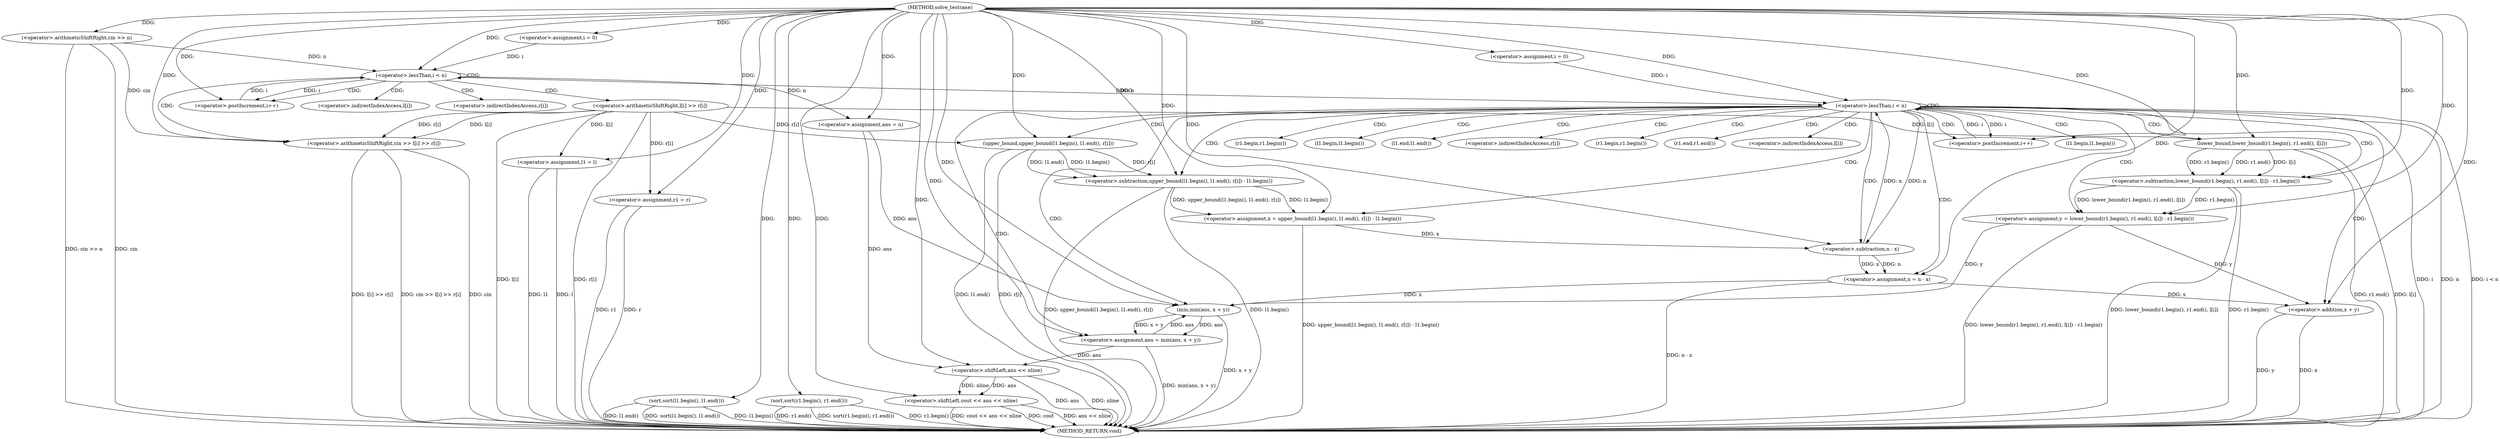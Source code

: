 digraph "solve_testcase" {  
"1000222" [label = "(METHOD,solve_testcase)" ]
"1000318" [label = "(METHOD_RETURN,void)" ]
"1000225" [label = "(<operator>.arithmeticShiftRight,cin >> n)" ]
"1000252" [label = "(<operator>.assignment,l1 = l)" ]
"1000255" [label = "(<operator>.assignment,r1 = r)" ]
"1000258" [label = "(sort,sort(l1.begin(), l1.end()))" ]
"1000261" [label = "(sort,sort(r1.begin(), r1.end()))" ]
"1000265" [label = "(<operator>.assignment,ans = n)" ]
"1000313" [label = "(<operator>.shiftLeft,cout << ans << nline)" ]
"1000232" [label = "(<operator>.assignment,i = 0)" ]
"1000235" [label = "(<operator>.lessThan,i < n)" ]
"1000238" [label = "(<operator>.postIncrement,i++)" ]
"1000270" [label = "(<operator>.assignment,i = 0)" ]
"1000273" [label = "(<operator>.lessThan,i < n)" ]
"1000276" [label = "(<operator>.postIncrement,i++)" ]
"1000241" [label = "(<operator>.arithmeticShiftRight,cin >> l[i] >> r[i])" ]
"1000280" [label = "(<operator>.assignment,x = upper_bound(l1.begin(), l1.end(), r[i]) - l1.begin())" ]
"1000290" [label = "(<operator>.assignment,x = n - x)" ]
"1000296" [label = "(<operator>.assignment,y = lower_bound(r1.begin(), r1.end(), l[i]) - r1.begin())" ]
"1000306" [label = "(<operator>.assignment,ans = min(ans, x + y))" ]
"1000315" [label = "(<operator>.shiftLeft,ans << nline)" ]
"1000243" [label = "(<operator>.arithmeticShiftRight,l[i] >> r[i])" ]
"1000282" [label = "(<operator>.subtraction,upper_bound(l1.begin(), l1.end(), r[i]) - l1.begin())" ]
"1000292" [label = "(<operator>.subtraction,n - x)" ]
"1000298" [label = "(<operator>.subtraction,lower_bound(r1.begin(), r1.end(), l[i]) - r1.begin())" ]
"1000308" [label = "(min,min(ans, x + y))" ]
"1000283" [label = "(upper_bound,upper_bound(l1.begin(), l1.end(), r[i]))" ]
"1000299" [label = "(lower_bound,lower_bound(r1.begin(), r1.end(), l[i]))" ]
"1000310" [label = "(<operator>.addition,x + y)" ]
"1000244" [label = "(<operator>.indirectIndexAccess,l[i])" ]
"1000247" [label = "(<operator>.indirectIndexAccess,r[i])" ]
"1000289" [label = "(l1.begin,l1.begin())" ]
"1000305" [label = "(r1.begin,r1.begin())" ]
"1000284" [label = "(l1.begin,l1.begin())" ]
"1000285" [label = "(l1.end,l1.end())" ]
"1000286" [label = "(<operator>.indirectIndexAccess,r[i])" ]
"1000300" [label = "(r1.begin,r1.begin())" ]
"1000301" [label = "(r1.end,r1.end())" ]
"1000302" [label = "(<operator>.indirectIndexAccess,l[i])" ]
  "1000225" -> "1000318"  [ label = "DDG: cin"] 
  "1000225" -> "1000318"  [ label = "DDG: cin >> n"] 
  "1000252" -> "1000318"  [ label = "DDG: l1"] 
  "1000252" -> "1000318"  [ label = "DDG: l"] 
  "1000255" -> "1000318"  [ label = "DDG: r1"] 
  "1000255" -> "1000318"  [ label = "DDG: r"] 
  "1000258" -> "1000318"  [ label = "DDG: l1.begin()"] 
  "1000258" -> "1000318"  [ label = "DDG: l1.end()"] 
  "1000258" -> "1000318"  [ label = "DDG: sort(l1.begin(), l1.end())"] 
  "1000261" -> "1000318"  [ label = "DDG: r1.begin()"] 
  "1000261" -> "1000318"  [ label = "DDG: r1.end()"] 
  "1000261" -> "1000318"  [ label = "DDG: sort(r1.begin(), r1.end())"] 
  "1000273" -> "1000318"  [ label = "DDG: i"] 
  "1000273" -> "1000318"  [ label = "DDG: n"] 
  "1000273" -> "1000318"  [ label = "DDG: i < n"] 
  "1000315" -> "1000318"  [ label = "DDG: ans"] 
  "1000313" -> "1000318"  [ label = "DDG: ans << nline"] 
  "1000313" -> "1000318"  [ label = "DDG: cout << ans << nline"] 
  "1000283" -> "1000318"  [ label = "DDG: l1.end()"] 
  "1000283" -> "1000318"  [ label = "DDG: r[i]"] 
  "1000282" -> "1000318"  [ label = "DDG: upper_bound(l1.begin(), l1.end(), r[i])"] 
  "1000282" -> "1000318"  [ label = "DDG: l1.begin()"] 
  "1000280" -> "1000318"  [ label = "DDG: upper_bound(l1.begin(), l1.end(), r[i]) - l1.begin()"] 
  "1000290" -> "1000318"  [ label = "DDG: n - x"] 
  "1000299" -> "1000318"  [ label = "DDG: r1.end()"] 
  "1000299" -> "1000318"  [ label = "DDG: l[i]"] 
  "1000298" -> "1000318"  [ label = "DDG: lower_bound(r1.begin(), r1.end(), l[i])"] 
  "1000298" -> "1000318"  [ label = "DDG: r1.begin()"] 
  "1000296" -> "1000318"  [ label = "DDG: lower_bound(r1.begin(), r1.end(), l[i]) - r1.begin()"] 
  "1000310" -> "1000318"  [ label = "DDG: x"] 
  "1000310" -> "1000318"  [ label = "DDG: y"] 
  "1000308" -> "1000318"  [ label = "DDG: x + y"] 
  "1000306" -> "1000318"  [ label = "DDG: min(ans, x + y)"] 
  "1000241" -> "1000318"  [ label = "DDG: cin"] 
  "1000243" -> "1000318"  [ label = "DDG: l[i]"] 
  "1000243" -> "1000318"  [ label = "DDG: r[i]"] 
  "1000241" -> "1000318"  [ label = "DDG: l[i] >> r[i]"] 
  "1000241" -> "1000318"  [ label = "DDG: cin >> l[i] >> r[i]"] 
  "1000313" -> "1000318"  [ label = "DDG: cout"] 
  "1000315" -> "1000318"  [ label = "DDG: nline"] 
  "1000243" -> "1000252"  [ label = "DDG: l[i]"] 
  "1000222" -> "1000252"  [ label = "DDG: "] 
  "1000243" -> "1000255"  [ label = "DDG: r[i]"] 
  "1000222" -> "1000255"  [ label = "DDG: "] 
  "1000235" -> "1000265"  [ label = "DDG: n"] 
  "1000222" -> "1000265"  [ label = "DDG: "] 
  "1000222" -> "1000225"  [ label = "DDG: "] 
  "1000222" -> "1000232"  [ label = "DDG: "] 
  "1000222" -> "1000258"  [ label = "DDG: "] 
  "1000222" -> "1000261"  [ label = "DDG: "] 
  "1000222" -> "1000270"  [ label = "DDG: "] 
  "1000222" -> "1000313"  [ label = "DDG: "] 
  "1000315" -> "1000313"  [ label = "DDG: nline"] 
  "1000315" -> "1000313"  [ label = "DDG: ans"] 
  "1000232" -> "1000235"  [ label = "DDG: i"] 
  "1000238" -> "1000235"  [ label = "DDG: i"] 
  "1000222" -> "1000235"  [ label = "DDG: "] 
  "1000225" -> "1000235"  [ label = "DDG: n"] 
  "1000235" -> "1000238"  [ label = "DDG: i"] 
  "1000222" -> "1000238"  [ label = "DDG: "] 
  "1000270" -> "1000273"  [ label = "DDG: i"] 
  "1000276" -> "1000273"  [ label = "DDG: i"] 
  "1000222" -> "1000273"  [ label = "DDG: "] 
  "1000292" -> "1000273"  [ label = "DDG: n"] 
  "1000235" -> "1000273"  [ label = "DDG: n"] 
  "1000273" -> "1000276"  [ label = "DDG: i"] 
  "1000222" -> "1000276"  [ label = "DDG: "] 
  "1000282" -> "1000280"  [ label = "DDG: upper_bound(l1.begin(), l1.end(), r[i])"] 
  "1000282" -> "1000280"  [ label = "DDG: l1.begin()"] 
  "1000292" -> "1000290"  [ label = "DDG: x"] 
  "1000292" -> "1000290"  [ label = "DDG: n"] 
  "1000298" -> "1000296"  [ label = "DDG: r1.begin()"] 
  "1000298" -> "1000296"  [ label = "DDG: lower_bound(r1.begin(), r1.end(), l[i])"] 
  "1000308" -> "1000306"  [ label = "DDG: x + y"] 
  "1000308" -> "1000306"  [ label = "DDG: ans"] 
  "1000265" -> "1000315"  [ label = "DDG: ans"] 
  "1000306" -> "1000315"  [ label = "DDG: ans"] 
  "1000222" -> "1000315"  [ label = "DDG: "] 
  "1000225" -> "1000241"  [ label = "DDG: cin"] 
  "1000222" -> "1000241"  [ label = "DDG: "] 
  "1000243" -> "1000241"  [ label = "DDG: r[i]"] 
  "1000243" -> "1000241"  [ label = "DDG: l[i]"] 
  "1000222" -> "1000280"  [ label = "DDG: "] 
  "1000222" -> "1000290"  [ label = "DDG: "] 
  "1000222" -> "1000296"  [ label = "DDG: "] 
  "1000222" -> "1000306"  [ label = "DDG: "] 
  "1000283" -> "1000282"  [ label = "DDG: r[i]"] 
  "1000283" -> "1000282"  [ label = "DDG: l1.end()"] 
  "1000283" -> "1000282"  [ label = "DDG: l1.begin()"] 
  "1000222" -> "1000282"  [ label = "DDG: "] 
  "1000273" -> "1000292"  [ label = "DDG: n"] 
  "1000222" -> "1000292"  [ label = "DDG: "] 
  "1000280" -> "1000292"  [ label = "DDG: x"] 
  "1000299" -> "1000298"  [ label = "DDG: l[i]"] 
  "1000299" -> "1000298"  [ label = "DDG: r1.begin()"] 
  "1000299" -> "1000298"  [ label = "DDG: r1.end()"] 
  "1000222" -> "1000298"  [ label = "DDG: "] 
  "1000265" -> "1000308"  [ label = "DDG: ans"] 
  "1000306" -> "1000308"  [ label = "DDG: ans"] 
  "1000222" -> "1000308"  [ label = "DDG: "] 
  "1000296" -> "1000308"  [ label = "DDG: y"] 
  "1000290" -> "1000308"  [ label = "DDG: x"] 
  "1000222" -> "1000283"  [ label = "DDG: "] 
  "1000243" -> "1000283"  [ label = "DDG: r[i]"] 
  "1000222" -> "1000299"  [ label = "DDG: "] 
  "1000243" -> "1000299"  [ label = "DDG: l[i]"] 
  "1000290" -> "1000310"  [ label = "DDG: x"] 
  "1000222" -> "1000310"  [ label = "DDG: "] 
  "1000296" -> "1000310"  [ label = "DDG: y"] 
  "1000235" -> "1000247"  [ label = "CDG: "] 
  "1000235" -> "1000238"  [ label = "CDG: "] 
  "1000235" -> "1000243"  [ label = "CDG: "] 
  "1000235" -> "1000244"  [ label = "CDG: "] 
  "1000235" -> "1000235"  [ label = "CDG: "] 
  "1000235" -> "1000241"  [ label = "CDG: "] 
  "1000273" -> "1000305"  [ label = "CDG: "] 
  "1000273" -> "1000286"  [ label = "CDG: "] 
  "1000273" -> "1000285"  [ label = "CDG: "] 
  "1000273" -> "1000276"  [ label = "CDG: "] 
  "1000273" -> "1000310"  [ label = "CDG: "] 
  "1000273" -> "1000302"  [ label = "CDG: "] 
  "1000273" -> "1000290"  [ label = "CDG: "] 
  "1000273" -> "1000298"  [ label = "CDG: "] 
  "1000273" -> "1000306"  [ label = "CDG: "] 
  "1000273" -> "1000283"  [ label = "CDG: "] 
  "1000273" -> "1000299"  [ label = "CDG: "] 
  "1000273" -> "1000282"  [ label = "CDG: "] 
  "1000273" -> "1000296"  [ label = "CDG: "] 
  "1000273" -> "1000308"  [ label = "CDG: "] 
  "1000273" -> "1000284"  [ label = "CDG: "] 
  "1000273" -> "1000280"  [ label = "CDG: "] 
  "1000273" -> "1000289"  [ label = "CDG: "] 
  "1000273" -> "1000300"  [ label = "CDG: "] 
  "1000273" -> "1000301"  [ label = "CDG: "] 
  "1000273" -> "1000273"  [ label = "CDG: "] 
  "1000273" -> "1000292"  [ label = "CDG: "] 
}
